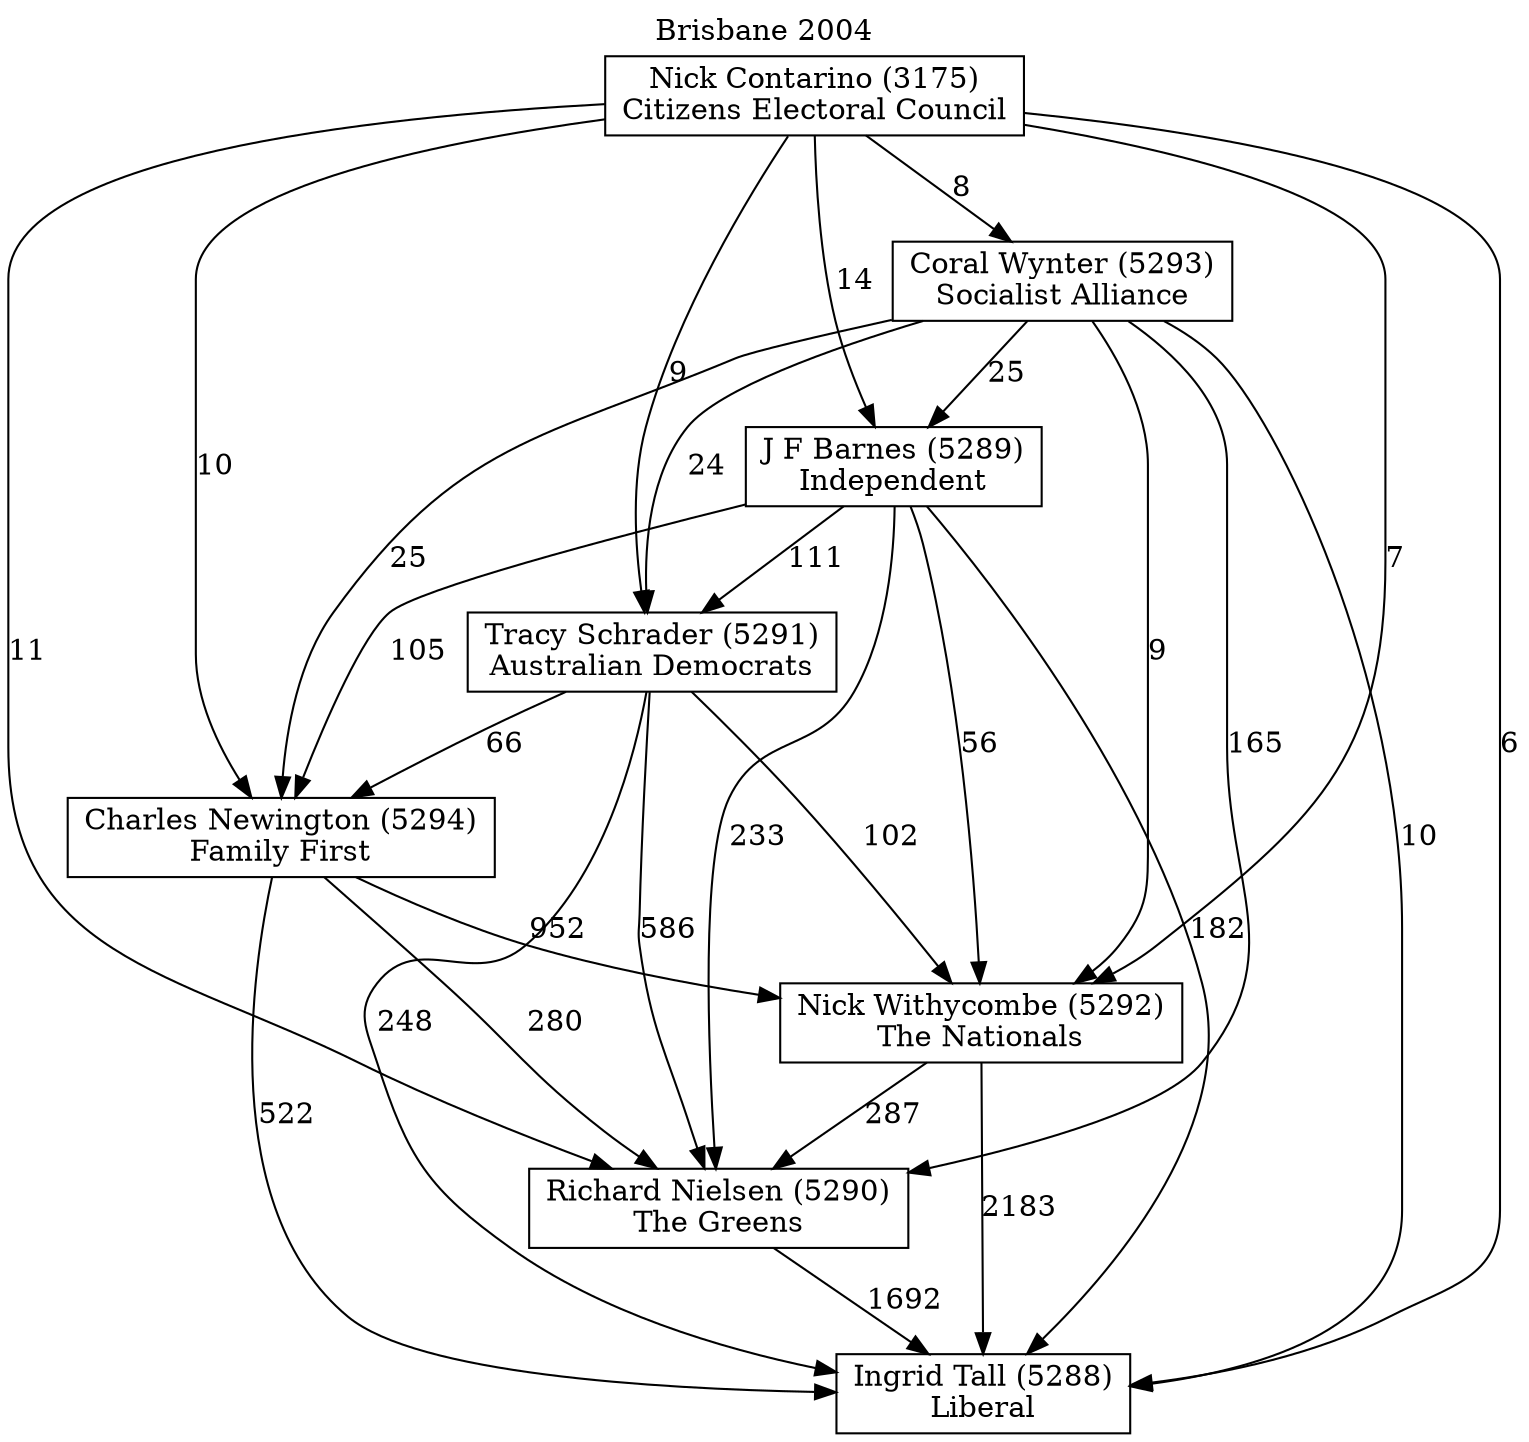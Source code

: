 // House preference flow
digraph "Ingrid Tall (5288)_Brisbane_2004" {
	graph [label="Brisbane 2004" labelloc=t mclimit=10]
	node [shape=box]
	"Ingrid Tall (5288)" [label="Ingrid Tall (5288)
Liberal"]
	"Richard Nielsen (5290)" [label="Richard Nielsen (5290)
The Greens"]
	"Nick Withycombe (5292)" [label="Nick Withycombe (5292)
The Nationals"]
	"Charles Newington (5294)" [label="Charles Newington (5294)
Family First"]
	"Tracy Schrader (5291)" [label="Tracy Schrader (5291)
Australian Democrats"]
	"J F Barnes (5289)" [label="J F Barnes (5289)
Independent"]
	"Coral Wynter (5293)" [label="Coral Wynter (5293)
Socialist Alliance"]
	"Nick Contarino (3175)" [label="Nick Contarino (3175)
Citizens Electoral Council"]
	"Richard Nielsen (5290)" -> "Ingrid Tall (5288)" [label=1692]
	"Nick Withycombe (5292)" -> "Richard Nielsen (5290)" [label=287]
	"Charles Newington (5294)" -> "Nick Withycombe (5292)" [label=952]
	"Tracy Schrader (5291)" -> "Charles Newington (5294)" [label=66]
	"J F Barnes (5289)" -> "Tracy Schrader (5291)" [label=111]
	"Coral Wynter (5293)" -> "J F Barnes (5289)" [label=25]
	"Nick Contarino (3175)" -> "Coral Wynter (5293)" [label=8]
	"Nick Withycombe (5292)" -> "Ingrid Tall (5288)" [label=2183]
	"Charles Newington (5294)" -> "Ingrid Tall (5288)" [label=522]
	"Tracy Schrader (5291)" -> "Ingrid Tall (5288)" [label=248]
	"J F Barnes (5289)" -> "Ingrid Tall (5288)" [label=182]
	"Coral Wynter (5293)" -> "Ingrid Tall (5288)" [label=10]
	"Nick Contarino (3175)" -> "Ingrid Tall (5288)" [label=6]
	"Nick Contarino (3175)" -> "J F Barnes (5289)" [label=14]
	"Coral Wynter (5293)" -> "Tracy Schrader (5291)" [label=24]
	"Nick Contarino (3175)" -> "Tracy Schrader (5291)" [label=9]
	"J F Barnes (5289)" -> "Charles Newington (5294)" [label=105]
	"Coral Wynter (5293)" -> "Charles Newington (5294)" [label=25]
	"Nick Contarino (3175)" -> "Charles Newington (5294)" [label=10]
	"Tracy Schrader (5291)" -> "Nick Withycombe (5292)" [label=102]
	"J F Barnes (5289)" -> "Nick Withycombe (5292)" [label=56]
	"Coral Wynter (5293)" -> "Nick Withycombe (5292)" [label=9]
	"Nick Contarino (3175)" -> "Nick Withycombe (5292)" [label=7]
	"Charles Newington (5294)" -> "Richard Nielsen (5290)" [label=280]
	"Tracy Schrader (5291)" -> "Richard Nielsen (5290)" [label=586]
	"J F Barnes (5289)" -> "Richard Nielsen (5290)" [label=233]
	"Coral Wynter (5293)" -> "Richard Nielsen (5290)" [label=165]
	"Nick Contarino (3175)" -> "Richard Nielsen (5290)" [label=11]
}
